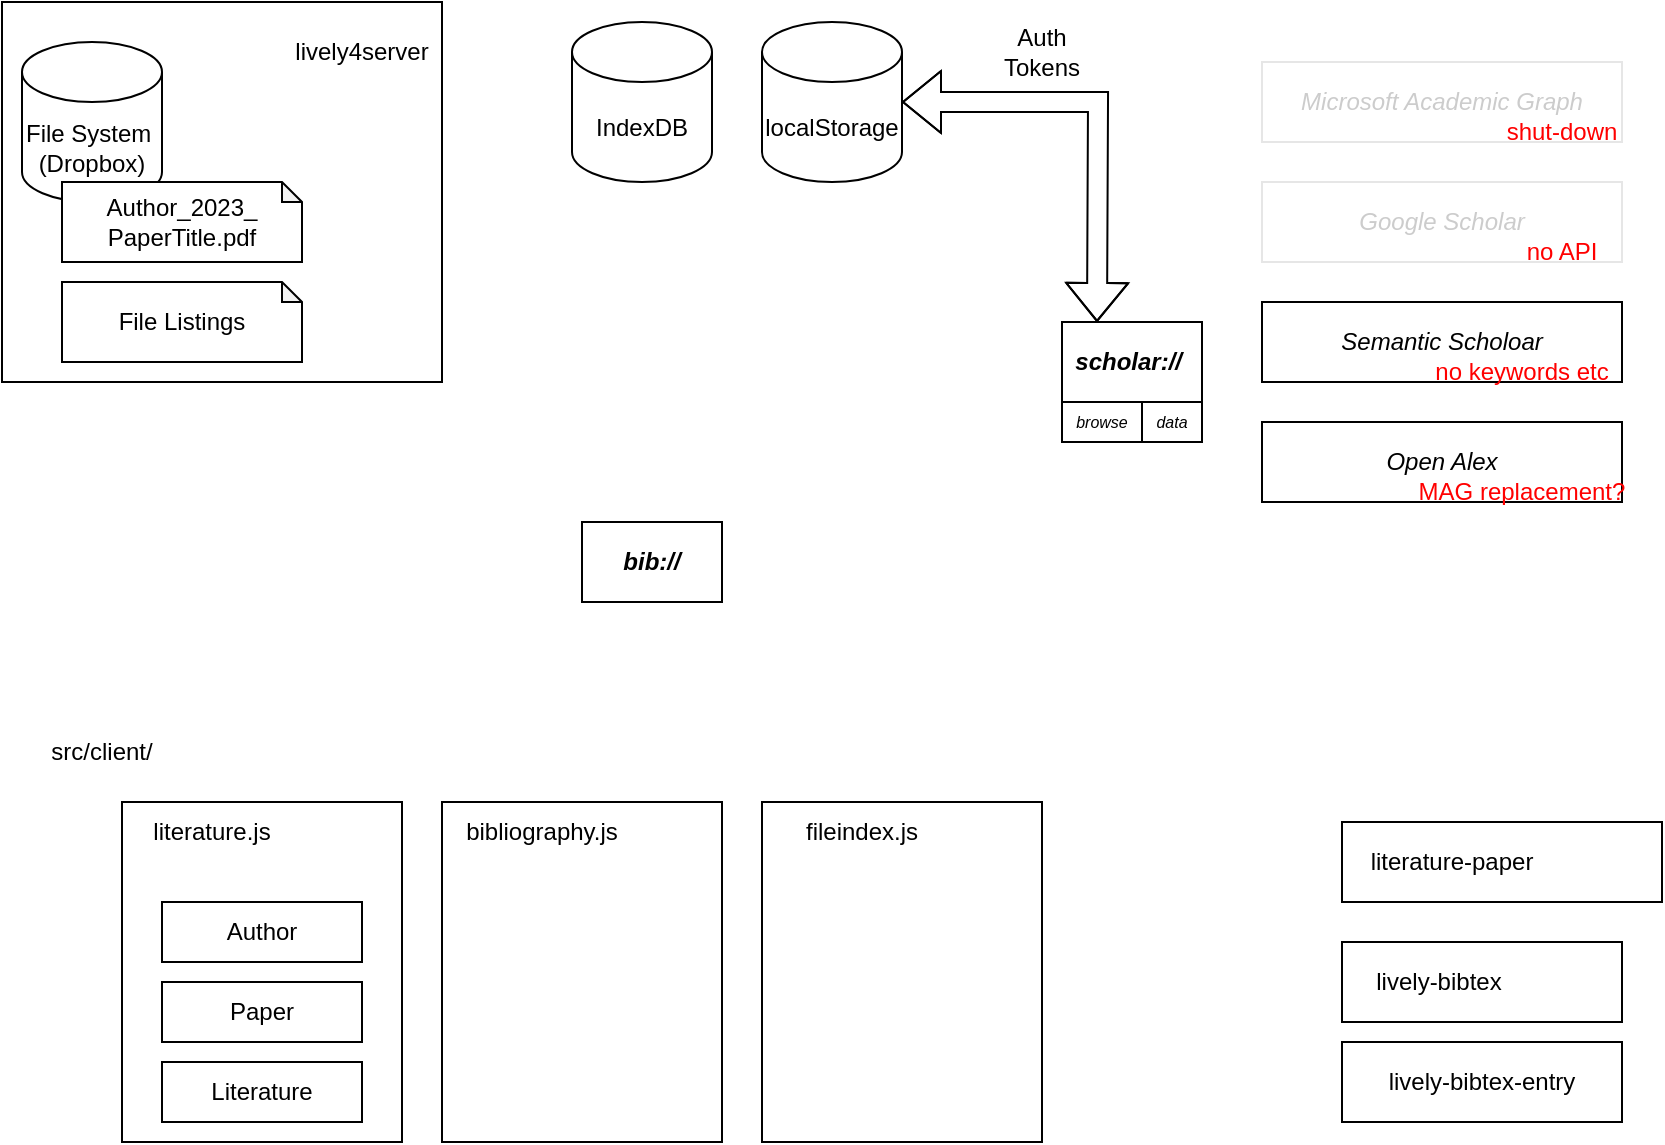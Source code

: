 <mxfile version="21.2.9" type="github">
  <diagram name="Page-1" id="97a40813-6b03-0c74-37c1-0168de264b11">
    <mxGraphModel dx="1197" dy="730" grid="1" gridSize="10" guides="1" tooltips="1" connect="1" arrows="1" fold="1" page="1" pageScale="1" pageWidth="1000" pageHeight="1000" background="#ffffff" math="0" shadow="0">
      <root>
        <mxCell id="0" />
        <mxCell id="1" parent="0" />
        <mxCell id="Qi-17UUt7fFOQF3v8ojv-3" value="" style="rounded=0;whiteSpace=wrap;html=1;" vertex="1" parent="1">
          <mxGeometry width="220" height="190" as="geometry" />
        </mxCell>
        <mxCell id="Qi-17UUt7fFOQF3v8ojv-1" value="File System&amp;nbsp;&lt;br&gt;(Dropbox)" style="shape=cylinder3;whiteSpace=wrap;html=1;boundedLbl=1;backgroundOutline=1;size=15;" vertex="1" parent="1">
          <mxGeometry x="10" y="20" width="70" height="80" as="geometry" />
        </mxCell>
        <mxCell id="Qi-17UUt7fFOQF3v8ojv-4" value="Author_2023_&lt;br&gt;PaperTitle.pdf" style="shape=note;whiteSpace=wrap;html=1;backgroundOutline=1;darkOpacity=0.05;size=10;" vertex="1" parent="1">
          <mxGeometry x="30" y="90" width="120" height="40" as="geometry" />
        </mxCell>
        <mxCell id="Qi-17UUt7fFOQF3v8ojv-14" value="File Listings" style="shape=note;whiteSpace=wrap;html=1;backgroundOutline=1;darkOpacity=0.05;size=10;" vertex="1" parent="1">
          <mxGeometry x="30" y="140" width="120" height="40" as="geometry" />
        </mxCell>
        <mxCell id="Qi-17UUt7fFOQF3v8ojv-16" value="IndexDB" style="shape=cylinder3;whiteSpace=wrap;html=1;boundedLbl=1;backgroundOutline=1;size=15;" vertex="1" parent="1">
          <mxGeometry x="285" y="10" width="70" height="80" as="geometry" />
        </mxCell>
        <mxCell id="Qi-17UUt7fFOQF3v8ojv-17" value="&lt;i&gt;Microsoft Academic Graph&lt;/i&gt;" style="rounded=0;whiteSpace=wrap;html=1;strokeColor=#E6E6E6;fontColor=#CCCCCC;" vertex="1" parent="1">
          <mxGeometry x="630" y="30" width="180" height="40" as="geometry" />
        </mxCell>
        <mxCell id="Qi-17UUt7fFOQF3v8ojv-19" value="lively4server" style="text;html=1;strokeColor=none;fillColor=none;align=center;verticalAlign=middle;whiteSpace=wrap;rounded=0;" vertex="1" parent="1">
          <mxGeometry x="150" y="10" width="60" height="30" as="geometry" />
        </mxCell>
        <mxCell id="Qi-17UUt7fFOQF3v8ojv-21" value="" style="rounded=0;whiteSpace=wrap;html=1;" vertex="1" parent="1">
          <mxGeometry x="60" y="400" width="140" height="170" as="geometry" />
        </mxCell>
        <mxCell id="Qi-17UUt7fFOQF3v8ojv-22" value="literature.js" style="text;html=1;strokeColor=none;fillColor=none;align=center;verticalAlign=middle;whiteSpace=wrap;rounded=0;" vertex="1" parent="1">
          <mxGeometry x="60" y="400" width="90" height="30" as="geometry" />
        </mxCell>
        <mxCell id="Qi-17UUt7fFOQF3v8ojv-27" value="Author" style="rounded=0;whiteSpace=wrap;html=1;" vertex="1" parent="1">
          <mxGeometry x="80" y="450" width="100" height="30" as="geometry" />
        </mxCell>
        <mxCell id="Qi-17UUt7fFOQF3v8ojv-28" value="Paper" style="rounded=0;whiteSpace=wrap;html=1;" vertex="1" parent="1">
          <mxGeometry x="80" y="490" width="100" height="30" as="geometry" />
        </mxCell>
        <mxCell id="Qi-17UUt7fFOQF3v8ojv-29" value="Literature" style="rounded=0;whiteSpace=wrap;html=1;" vertex="1" parent="1">
          <mxGeometry x="80" y="530" width="100" height="30" as="geometry" />
        </mxCell>
        <mxCell id="Qi-17UUt7fFOQF3v8ojv-30" value="&lt;i&gt;Semantic Scholoar&lt;/i&gt;" style="rounded=0;whiteSpace=wrap;html=1;strokeColor=#000000;fontColor=#000000;" vertex="1" parent="1">
          <mxGeometry x="630" y="150" width="180" height="40" as="geometry" />
        </mxCell>
        <mxCell id="Qi-17UUt7fFOQF3v8ojv-31" value="&lt;i&gt;Google Scholar&lt;/i&gt;" style="rounded=0;whiteSpace=wrap;html=1;strokeColor=#E6E6E6;fontColor=#CCCCCC;" vertex="1" parent="1">
          <mxGeometry x="630" y="90" width="180" height="40" as="geometry" />
        </mxCell>
        <mxCell id="Qi-17UUt7fFOQF3v8ojv-32" value="shut-down" style="text;html=1;strokeColor=none;fillColor=none;align=center;verticalAlign=middle;whiteSpace=wrap;rounded=0;fontColor=#FF0000;" vertex="1" parent="1">
          <mxGeometry x="750" y="50" width="60" height="30" as="geometry" />
        </mxCell>
        <mxCell id="Qi-17UUt7fFOQF3v8ojv-34" value="no API" style="text;html=1;strokeColor=none;fillColor=none;align=center;verticalAlign=middle;whiteSpace=wrap;rounded=0;fontColor=#FF0000;" vertex="1" parent="1">
          <mxGeometry x="750" y="110" width="60" height="30" as="geometry" />
        </mxCell>
        <mxCell id="Qi-17UUt7fFOQF3v8ojv-35" value="&lt;i&gt;Open Alex&lt;/i&gt;" style="rounded=0;whiteSpace=wrap;html=1;strokeColor=#000000;fontColor=#000000;" vertex="1" parent="1">
          <mxGeometry x="630" y="210" width="180" height="40" as="geometry" />
        </mxCell>
        <mxCell id="Qi-17UUt7fFOQF3v8ojv-36" value="MAG replacement?" style="text;html=1;strokeColor=none;fillColor=none;align=center;verticalAlign=middle;whiteSpace=wrap;rounded=0;fontColor=#FF0000;" vertex="1" parent="1">
          <mxGeometry x="700" y="230" width="120" height="30" as="geometry" />
        </mxCell>
        <mxCell id="Qi-17UUt7fFOQF3v8ojv-37" value="no keywords etc" style="text;html=1;strokeColor=none;fillColor=none;align=center;verticalAlign=middle;whiteSpace=wrap;rounded=0;fontColor=#FF0000;" vertex="1" parent="1">
          <mxGeometry x="700" y="170" width="120" height="30" as="geometry" />
        </mxCell>
        <mxCell id="Qi-17UUt7fFOQF3v8ojv-38" value="&lt;i&gt;&lt;b&gt;scholar://&lt;/b&gt;&amp;nbsp;&lt;/i&gt;" style="rounded=0;whiteSpace=wrap;html=1;strokeColor=#000000;fontColor=#000000;" vertex="1" parent="1">
          <mxGeometry x="530" y="160" width="70" height="40" as="geometry" />
        </mxCell>
        <mxCell id="Qi-17UUt7fFOQF3v8ojv-39" value="" style="shape=flexArrow;endArrow=classic;startArrow=classic;html=1;rounded=0;exitX=1;exitY=0.5;exitDx=0;exitDy=0;exitPerimeter=0;entryX=0.25;entryY=0;entryDx=0;entryDy=0;" edge="1" parent="1" source="Qi-17UUt7fFOQF3v8ojv-40" target="Qi-17UUt7fFOQF3v8ojv-38">
          <mxGeometry width="100" height="100" relative="1" as="geometry">
            <mxPoint x="420" y="140" as="sourcePoint" />
            <mxPoint x="580" y="150" as="targetPoint" />
            <Array as="points">
              <mxPoint x="548" y="50" />
            </Array>
          </mxGeometry>
        </mxCell>
        <mxCell id="Qi-17UUt7fFOQF3v8ojv-40" value="localStorage" style="shape=cylinder3;whiteSpace=wrap;html=1;boundedLbl=1;backgroundOutline=1;size=15;" vertex="1" parent="1">
          <mxGeometry x="380" y="10" width="70" height="80" as="geometry" />
        </mxCell>
        <mxCell id="Qi-17UUt7fFOQF3v8ojv-41" value="Auth &lt;br&gt;Tokens" style="text;html=1;strokeColor=none;fillColor=none;align=center;verticalAlign=middle;whiteSpace=wrap;rounded=0;" vertex="1" parent="1">
          <mxGeometry x="490" y="10" width="60" height="30" as="geometry" />
        </mxCell>
        <mxCell id="Qi-17UUt7fFOQF3v8ojv-49" value="&lt;i&gt;&lt;b&gt;bib://&lt;/b&gt;&lt;br&gt;&lt;/i&gt;" style="rounded=0;whiteSpace=wrap;html=1;strokeColor=#000000;fontColor=#000000;" vertex="1" parent="1">
          <mxGeometry x="290" y="260" width="70" height="40" as="geometry" />
        </mxCell>
        <mxCell id="Qi-17UUt7fFOQF3v8ojv-50" value="src/client/" style="text;html=1;strokeColor=none;fillColor=none;align=center;verticalAlign=middle;whiteSpace=wrap;rounded=0;" vertex="1" parent="1">
          <mxGeometry x="20" y="360" width="60" height="30" as="geometry" />
        </mxCell>
        <mxCell id="Qi-17UUt7fFOQF3v8ojv-51" value="" style="rounded=0;whiteSpace=wrap;html=1;" vertex="1" parent="1">
          <mxGeometry x="220" y="400" width="140" height="170" as="geometry" />
        </mxCell>
        <mxCell id="Qi-17UUt7fFOQF3v8ojv-52" value="bibliography.js" style="text;html=1;strokeColor=none;fillColor=none;align=center;verticalAlign=middle;whiteSpace=wrap;rounded=0;" vertex="1" parent="1">
          <mxGeometry x="220" y="400" width="100" height="30" as="geometry" />
        </mxCell>
        <mxCell id="Qi-17UUt7fFOQF3v8ojv-56" value="" style="group" vertex="1" connectable="0" parent="1">
          <mxGeometry x="670" y="410" width="160" height="40" as="geometry" />
        </mxCell>
        <mxCell id="Qi-17UUt7fFOQF3v8ojv-47" value="" style="rounded=0;whiteSpace=wrap;html=1;" vertex="1" parent="Qi-17UUt7fFOQF3v8ojv-56">
          <mxGeometry width="160" height="40" as="geometry" />
        </mxCell>
        <mxCell id="Qi-17UUt7fFOQF3v8ojv-48" value="literature-paper" style="text;html=1;strokeColor=none;fillColor=none;align=center;verticalAlign=middle;whiteSpace=wrap;rounded=0;" vertex="1" parent="Qi-17UUt7fFOQF3v8ojv-56">
          <mxGeometry x="10" y="10" width="90" height="20" as="geometry" />
        </mxCell>
        <mxCell id="Qi-17UUt7fFOQF3v8ojv-57" value="" style="group" vertex="1" connectable="0" parent="1">
          <mxGeometry x="670" y="470" width="140" height="40" as="geometry" />
        </mxCell>
        <mxCell id="Qi-17UUt7fFOQF3v8ojv-58" value="" style="rounded=0;whiteSpace=wrap;html=1;" vertex="1" parent="Qi-17UUt7fFOQF3v8ojv-57">
          <mxGeometry width="140" height="40" as="geometry" />
        </mxCell>
        <mxCell id="Qi-17UUt7fFOQF3v8ojv-59" value="lively-bibtex" style="text;html=1;strokeColor=none;fillColor=none;align=center;verticalAlign=middle;whiteSpace=wrap;rounded=0;" vertex="1" parent="Qi-17UUt7fFOQF3v8ojv-57">
          <mxGeometry x="8.75" y="10" width="78.75" height="20" as="geometry" />
        </mxCell>
        <mxCell id="Qi-17UUt7fFOQF3v8ojv-60" value="&lt;i style=&quot;font-size: 8px;&quot;&gt;browse&lt;/i&gt;" style="rounded=0;whiteSpace=wrap;html=1;strokeColor=#000000;fontColor=#000000;fontSize=8;" vertex="1" parent="1">
          <mxGeometry x="530" y="200" width="40" height="20" as="geometry" />
        </mxCell>
        <mxCell id="Qi-17UUt7fFOQF3v8ojv-61" value="&lt;i style=&quot;font-size: 8px;&quot;&gt;data&lt;/i&gt;" style="rounded=0;whiteSpace=wrap;html=1;strokeColor=#000000;fontColor=#000000;fontSize=8;" vertex="1" parent="1">
          <mxGeometry x="570" y="200" width="30" height="20" as="geometry" />
        </mxCell>
        <mxCell id="Qi-17UUt7fFOQF3v8ojv-62" value="" style="group" vertex="1" connectable="0" parent="1">
          <mxGeometry x="670" y="520" width="140" height="40" as="geometry" />
        </mxCell>
        <mxCell id="Qi-17UUt7fFOQF3v8ojv-63" value="" style="rounded=0;whiteSpace=wrap;html=1;" vertex="1" parent="Qi-17UUt7fFOQF3v8ojv-62">
          <mxGeometry width="140" height="40" as="geometry" />
        </mxCell>
        <mxCell id="Qi-17UUt7fFOQF3v8ojv-64" value="lively-bibtex-entry" style="text;html=1;strokeColor=none;fillColor=none;align=center;verticalAlign=middle;whiteSpace=wrap;rounded=0;" vertex="1" parent="Qi-17UUt7fFOQF3v8ojv-62">
          <mxGeometry y="10" width="140" height="20" as="geometry" />
        </mxCell>
        <mxCell id="Qi-17UUt7fFOQF3v8ojv-67" value="" style="rounded=0;whiteSpace=wrap;html=1;" vertex="1" parent="1">
          <mxGeometry x="380" y="400" width="140" height="170" as="geometry" />
        </mxCell>
        <mxCell id="Qi-17UUt7fFOQF3v8ojv-68" value="fileindex.js" style="text;html=1;strokeColor=none;fillColor=none;align=center;verticalAlign=middle;whiteSpace=wrap;rounded=0;" vertex="1" parent="1">
          <mxGeometry x="380" y="400" width="100" height="30" as="geometry" />
        </mxCell>
      </root>
    </mxGraphModel>
  </diagram>
</mxfile>

